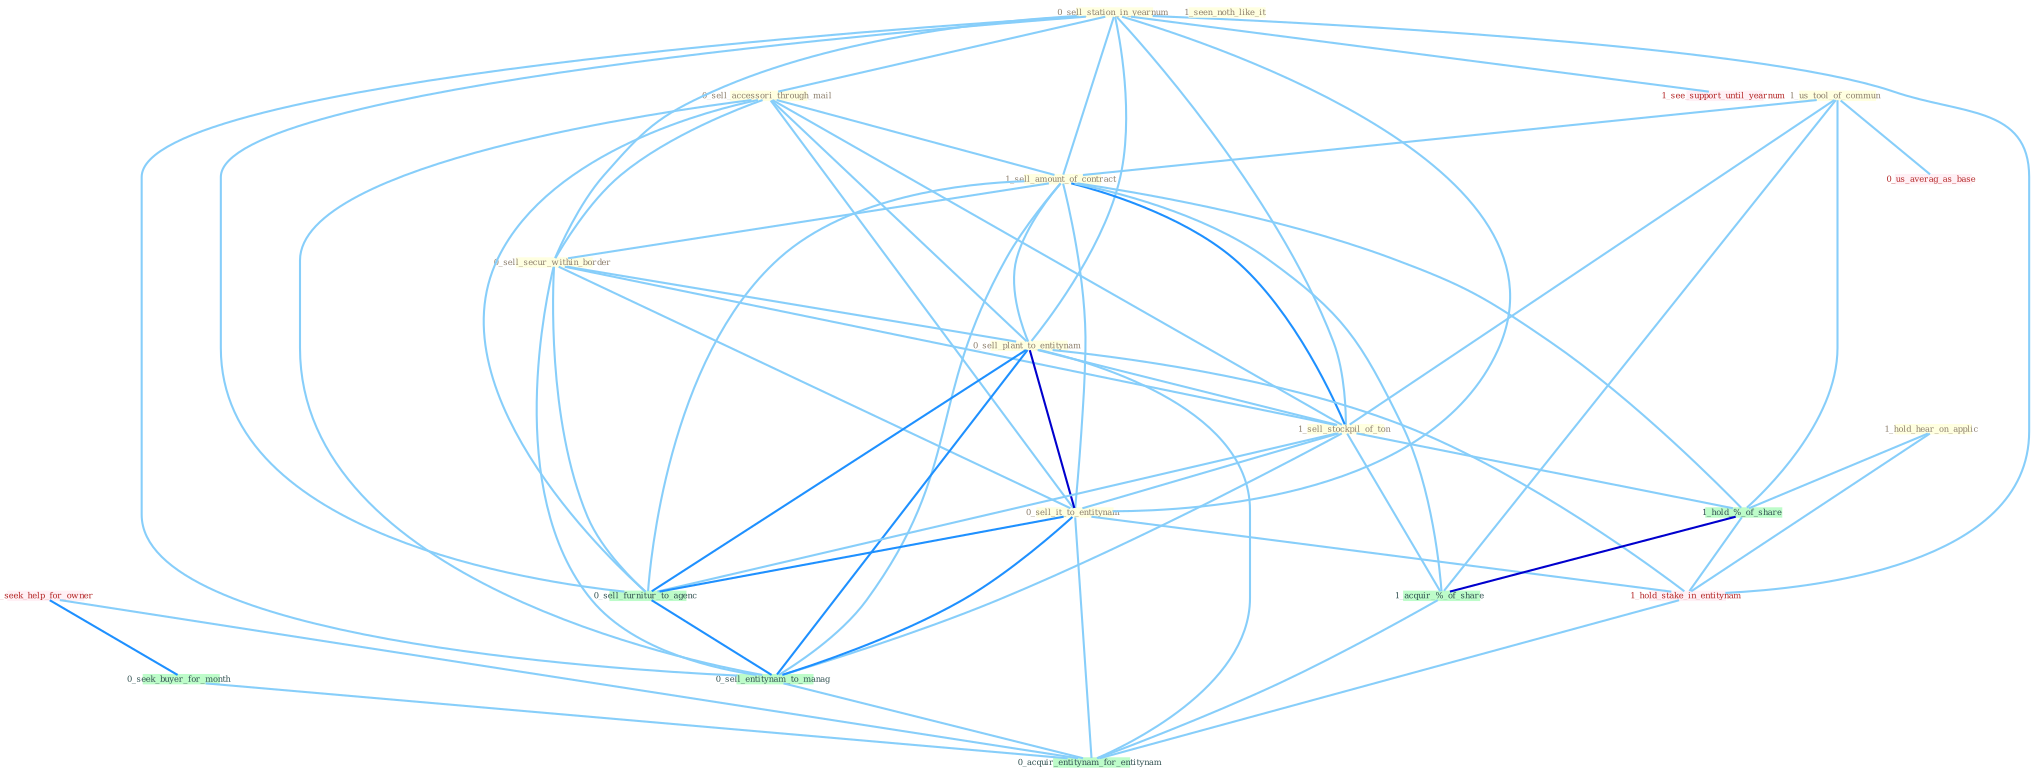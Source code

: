 Graph G{ 
    node
    [shape=polygon,style=filled,width=.5,height=.06,color="#BDFCC9",fixedsize=true,fontsize=4,
    fontcolor="#2f4f4f"];
    {node
    [color="#ffffe0", fontcolor="#8b7d6b"] "0_sell_station_in_yearnum " "0_sell_accessori_through_mail " "1_us_tool_of_commun " "1_sell_amount_of_contract " "0_sell_secur_within_border " "0_sell_plant_to_entitynam " "1_sell_stockpil_of_ton " "1_seen_noth_like_it " "0_sell_it_to_entitynam " "1_hold_hear_on_applic "}
{node [color="#fff0f5", fontcolor="#b22222"] "1_hold_stake_in_entitynam " "1_seek_help_for_owner " "1_see_support_until_yearnum " "0_us_averag_as_base "}
edge [color="#B0E2FF"];

	"0_sell_station_in_yearnum " -- "0_sell_accessori_through_mail " [w="1", color="#87cefa" ];
	"0_sell_station_in_yearnum " -- "1_sell_amount_of_contract " [w="1", color="#87cefa" ];
	"0_sell_station_in_yearnum " -- "0_sell_secur_within_border " [w="1", color="#87cefa" ];
	"0_sell_station_in_yearnum " -- "0_sell_plant_to_entitynam " [w="1", color="#87cefa" ];
	"0_sell_station_in_yearnum " -- "1_sell_stockpil_of_ton " [w="1", color="#87cefa" ];
	"0_sell_station_in_yearnum " -- "0_sell_it_to_entitynam " [w="1", color="#87cefa" ];
	"0_sell_station_in_yearnum " -- "1_hold_stake_in_entitynam " [w="1", color="#87cefa" ];
	"0_sell_station_in_yearnum " -- "1_see_support_until_yearnum " [w="1", color="#87cefa" ];
	"0_sell_station_in_yearnum " -- "0_sell_furnitur_to_agenc " [w="1", color="#87cefa" ];
	"0_sell_station_in_yearnum " -- "0_sell_entitynam_to_manag " [w="1", color="#87cefa" ];
	"0_sell_accessori_through_mail " -- "1_sell_amount_of_contract " [w="1", color="#87cefa" ];
	"0_sell_accessori_through_mail " -- "0_sell_secur_within_border " [w="1", color="#87cefa" ];
	"0_sell_accessori_through_mail " -- "0_sell_plant_to_entitynam " [w="1", color="#87cefa" ];
	"0_sell_accessori_through_mail " -- "1_sell_stockpil_of_ton " [w="1", color="#87cefa" ];
	"0_sell_accessori_through_mail " -- "0_sell_it_to_entitynam " [w="1", color="#87cefa" ];
	"0_sell_accessori_through_mail " -- "0_sell_furnitur_to_agenc " [w="1", color="#87cefa" ];
	"0_sell_accessori_through_mail " -- "0_sell_entitynam_to_manag " [w="1", color="#87cefa" ];
	"1_us_tool_of_commun " -- "1_sell_amount_of_contract " [w="1", color="#87cefa" ];
	"1_us_tool_of_commun " -- "1_sell_stockpil_of_ton " [w="1", color="#87cefa" ];
	"1_us_tool_of_commun " -- "1_hold_%_of_share " [w="1", color="#87cefa" ];
	"1_us_tool_of_commun " -- "1_acquir_%_of_share " [w="1", color="#87cefa" ];
	"1_us_tool_of_commun " -- "0_us_averag_as_base " [w="1", color="#87cefa" ];
	"1_sell_amount_of_contract " -- "0_sell_secur_within_border " [w="1", color="#87cefa" ];
	"1_sell_amount_of_contract " -- "0_sell_plant_to_entitynam " [w="1", color="#87cefa" ];
	"1_sell_amount_of_contract " -- "1_sell_stockpil_of_ton " [w="2", color="#1e90ff" , len=0.8];
	"1_sell_amount_of_contract " -- "0_sell_it_to_entitynam " [w="1", color="#87cefa" ];
	"1_sell_amount_of_contract " -- "1_hold_%_of_share " [w="1", color="#87cefa" ];
	"1_sell_amount_of_contract " -- "1_acquir_%_of_share " [w="1", color="#87cefa" ];
	"1_sell_amount_of_contract " -- "0_sell_furnitur_to_agenc " [w="1", color="#87cefa" ];
	"1_sell_amount_of_contract " -- "0_sell_entitynam_to_manag " [w="1", color="#87cefa" ];
	"0_sell_secur_within_border " -- "0_sell_plant_to_entitynam " [w="1", color="#87cefa" ];
	"0_sell_secur_within_border " -- "1_sell_stockpil_of_ton " [w="1", color="#87cefa" ];
	"0_sell_secur_within_border " -- "0_sell_it_to_entitynam " [w="1", color="#87cefa" ];
	"0_sell_secur_within_border " -- "0_sell_furnitur_to_agenc " [w="1", color="#87cefa" ];
	"0_sell_secur_within_border " -- "0_sell_entitynam_to_manag " [w="1", color="#87cefa" ];
	"0_sell_plant_to_entitynam " -- "1_sell_stockpil_of_ton " [w="1", color="#87cefa" ];
	"0_sell_plant_to_entitynam " -- "0_sell_it_to_entitynam " [w="3", color="#0000cd" , len=0.6];
	"0_sell_plant_to_entitynam " -- "1_hold_stake_in_entitynam " [w="1", color="#87cefa" ];
	"0_sell_plant_to_entitynam " -- "0_sell_furnitur_to_agenc " [w="2", color="#1e90ff" , len=0.8];
	"0_sell_plant_to_entitynam " -- "0_sell_entitynam_to_manag " [w="2", color="#1e90ff" , len=0.8];
	"0_sell_plant_to_entitynam " -- "0_acquir_entitynam_for_entitynam " [w="1", color="#87cefa" ];
	"1_sell_stockpil_of_ton " -- "0_sell_it_to_entitynam " [w="1", color="#87cefa" ];
	"1_sell_stockpil_of_ton " -- "1_hold_%_of_share " [w="1", color="#87cefa" ];
	"1_sell_stockpil_of_ton " -- "1_acquir_%_of_share " [w="1", color="#87cefa" ];
	"1_sell_stockpil_of_ton " -- "0_sell_furnitur_to_agenc " [w="1", color="#87cefa" ];
	"1_sell_stockpil_of_ton " -- "0_sell_entitynam_to_manag " [w="1", color="#87cefa" ];
	"0_sell_it_to_entitynam " -- "1_hold_stake_in_entitynam " [w="1", color="#87cefa" ];
	"0_sell_it_to_entitynam " -- "0_sell_furnitur_to_agenc " [w="2", color="#1e90ff" , len=0.8];
	"0_sell_it_to_entitynam " -- "0_sell_entitynam_to_manag " [w="2", color="#1e90ff" , len=0.8];
	"0_sell_it_to_entitynam " -- "0_acquir_entitynam_for_entitynam " [w="1", color="#87cefa" ];
	"1_hold_hear_on_applic " -- "1_hold_%_of_share " [w="1", color="#87cefa" ];
	"1_hold_hear_on_applic " -- "1_hold_stake_in_entitynam " [w="1", color="#87cefa" ];
	"1_hold_%_of_share " -- "1_hold_stake_in_entitynam " [w="1", color="#87cefa" ];
	"1_hold_%_of_share " -- "1_acquir_%_of_share " [w="3", color="#0000cd" , len=0.6];
	"1_hold_stake_in_entitynam " -- "0_acquir_entitynam_for_entitynam " [w="1", color="#87cefa" ];
	"1_seek_help_for_owner " -- "0_seek_buyer_for_month " [w="2", color="#1e90ff" , len=0.8];
	"1_seek_help_for_owner " -- "0_acquir_entitynam_for_entitynam " [w="1", color="#87cefa" ];
	"0_seek_buyer_for_month " -- "0_acquir_entitynam_for_entitynam " [w="1", color="#87cefa" ];
	"1_acquir_%_of_share " -- "0_acquir_entitynam_for_entitynam " [w="1", color="#87cefa" ];
	"0_sell_furnitur_to_agenc " -- "0_sell_entitynam_to_manag " [w="2", color="#1e90ff" , len=0.8];
	"0_sell_entitynam_to_manag " -- "0_acquir_entitynam_for_entitynam " [w="1", color="#87cefa" ];
}